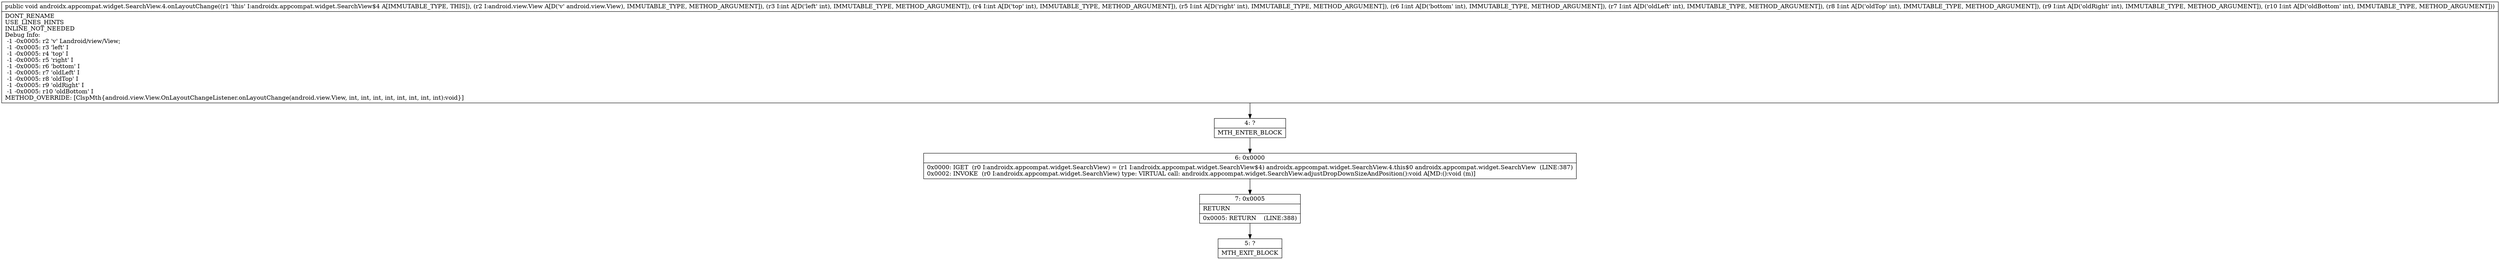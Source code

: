 digraph "CFG forandroidx.appcompat.widget.SearchView.4.onLayoutChange(Landroid\/view\/View;IIIIIIII)V" {
Node_4 [shape=record,label="{4\:\ ?|MTH_ENTER_BLOCK\l}"];
Node_6 [shape=record,label="{6\:\ 0x0000|0x0000: IGET  (r0 I:androidx.appcompat.widget.SearchView) = (r1 I:androidx.appcompat.widget.SearchView$4) androidx.appcompat.widget.SearchView.4.this$0 androidx.appcompat.widget.SearchView  (LINE:387)\l0x0002: INVOKE  (r0 I:androidx.appcompat.widget.SearchView) type: VIRTUAL call: androidx.appcompat.widget.SearchView.adjustDropDownSizeAndPosition():void A[MD:():void (m)]\l}"];
Node_7 [shape=record,label="{7\:\ 0x0005|RETURN\l|0x0005: RETURN    (LINE:388)\l}"];
Node_5 [shape=record,label="{5\:\ ?|MTH_EXIT_BLOCK\l}"];
MethodNode[shape=record,label="{public void androidx.appcompat.widget.SearchView.4.onLayoutChange((r1 'this' I:androidx.appcompat.widget.SearchView$4 A[IMMUTABLE_TYPE, THIS]), (r2 I:android.view.View A[D('v' android.view.View), IMMUTABLE_TYPE, METHOD_ARGUMENT]), (r3 I:int A[D('left' int), IMMUTABLE_TYPE, METHOD_ARGUMENT]), (r4 I:int A[D('top' int), IMMUTABLE_TYPE, METHOD_ARGUMENT]), (r5 I:int A[D('right' int), IMMUTABLE_TYPE, METHOD_ARGUMENT]), (r6 I:int A[D('bottom' int), IMMUTABLE_TYPE, METHOD_ARGUMENT]), (r7 I:int A[D('oldLeft' int), IMMUTABLE_TYPE, METHOD_ARGUMENT]), (r8 I:int A[D('oldTop' int), IMMUTABLE_TYPE, METHOD_ARGUMENT]), (r9 I:int A[D('oldRight' int), IMMUTABLE_TYPE, METHOD_ARGUMENT]), (r10 I:int A[D('oldBottom' int), IMMUTABLE_TYPE, METHOD_ARGUMENT]))  | DONT_RENAME\lUSE_LINES_HINTS\lINLINE_NOT_NEEDED\lDebug Info:\l  \-1 \-0x0005: r2 'v' Landroid\/view\/View;\l  \-1 \-0x0005: r3 'left' I\l  \-1 \-0x0005: r4 'top' I\l  \-1 \-0x0005: r5 'right' I\l  \-1 \-0x0005: r6 'bottom' I\l  \-1 \-0x0005: r7 'oldLeft' I\l  \-1 \-0x0005: r8 'oldTop' I\l  \-1 \-0x0005: r9 'oldRight' I\l  \-1 \-0x0005: r10 'oldBottom' I\lMETHOD_OVERRIDE: [ClspMth\{android.view.View.OnLayoutChangeListener.onLayoutChange(android.view.View, int, int, int, int, int, int, int, int):void\}]\l}"];
MethodNode -> Node_4;Node_4 -> Node_6;
Node_6 -> Node_7;
Node_7 -> Node_5;
}

